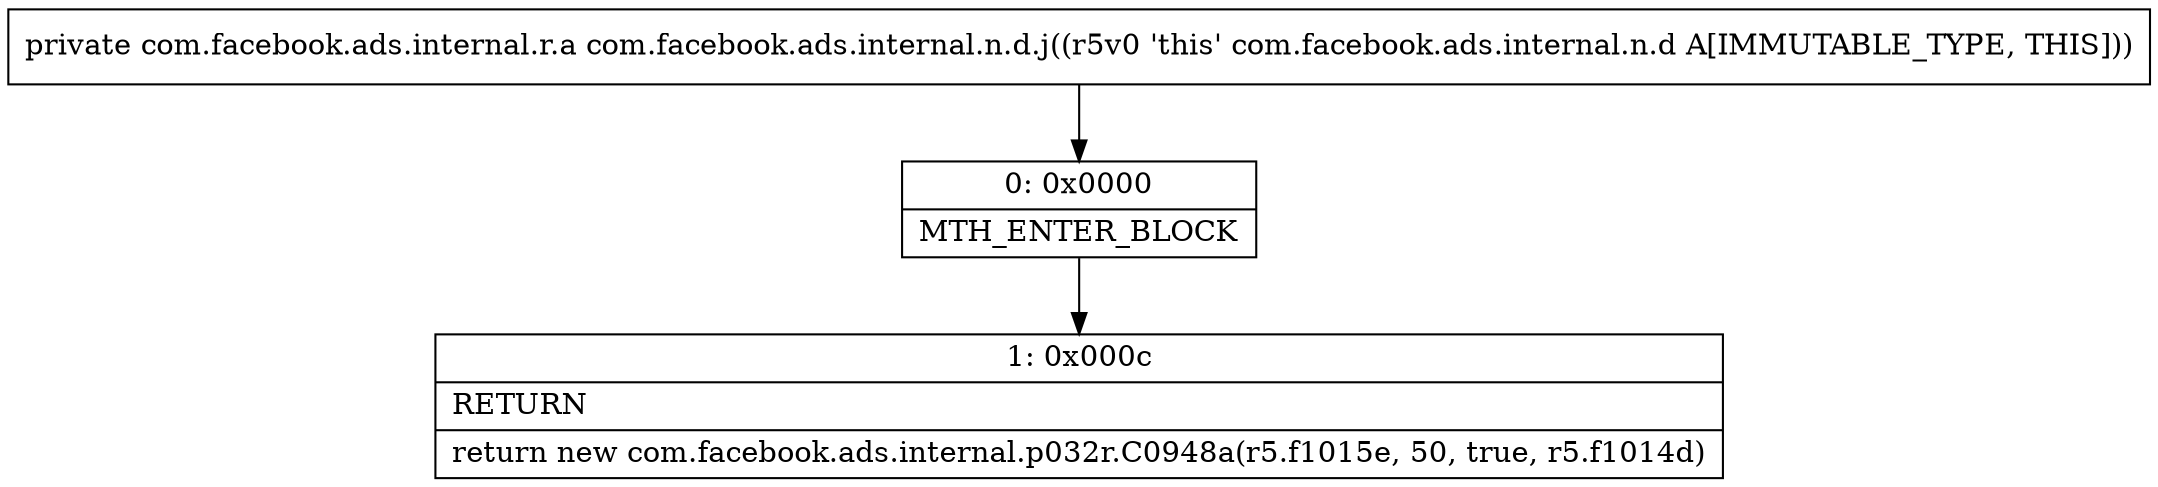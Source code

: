 digraph "CFG forcom.facebook.ads.internal.n.d.j()Lcom\/facebook\/ads\/internal\/r\/a;" {
Node_0 [shape=record,label="{0\:\ 0x0000|MTH_ENTER_BLOCK\l}"];
Node_1 [shape=record,label="{1\:\ 0x000c|RETURN\l|return new com.facebook.ads.internal.p032r.C0948a(r5.f1015e, 50, true, r5.f1014d)\l}"];
MethodNode[shape=record,label="{private com.facebook.ads.internal.r.a com.facebook.ads.internal.n.d.j((r5v0 'this' com.facebook.ads.internal.n.d A[IMMUTABLE_TYPE, THIS])) }"];
MethodNode -> Node_0;
Node_0 -> Node_1;
}

